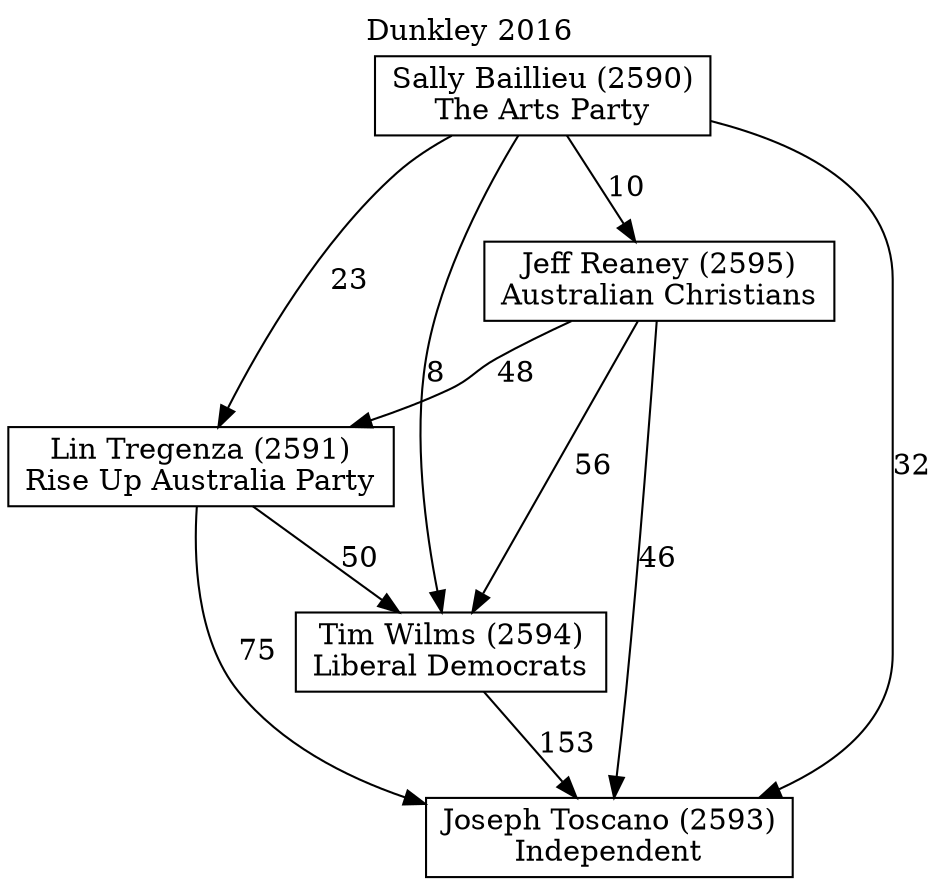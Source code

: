 // House preference flow
digraph "Joseph Toscano (2593)_Dunkley_2016" {
	graph [label="Dunkley 2016" labelloc=t mclimit=10]
	node [shape=box]
	"Jeff Reaney (2595)" [label="Jeff Reaney (2595)
Australian Christians"]
	"Joseph Toscano (2593)" [label="Joseph Toscano (2593)
Independent"]
	"Lin Tregenza (2591)" [label="Lin Tregenza (2591)
Rise Up Australia Party"]
	"Sally Baillieu (2590)" [label="Sally Baillieu (2590)
The Arts Party"]
	"Tim Wilms (2594)" [label="Tim Wilms (2594)
Liberal Democrats"]
	"Jeff Reaney (2595)" -> "Joseph Toscano (2593)" [label=46]
	"Jeff Reaney (2595)" -> "Lin Tregenza (2591)" [label=48]
	"Jeff Reaney (2595)" -> "Tim Wilms (2594)" [label=56]
	"Lin Tregenza (2591)" -> "Joseph Toscano (2593)" [label=75]
	"Lin Tregenza (2591)" -> "Tim Wilms (2594)" [label=50]
	"Sally Baillieu (2590)" -> "Jeff Reaney (2595)" [label=10]
	"Sally Baillieu (2590)" -> "Joseph Toscano (2593)" [label=32]
	"Sally Baillieu (2590)" -> "Lin Tregenza (2591)" [label=23]
	"Sally Baillieu (2590)" -> "Tim Wilms (2594)" [label=8]
	"Tim Wilms (2594)" -> "Joseph Toscano (2593)" [label=153]
}
